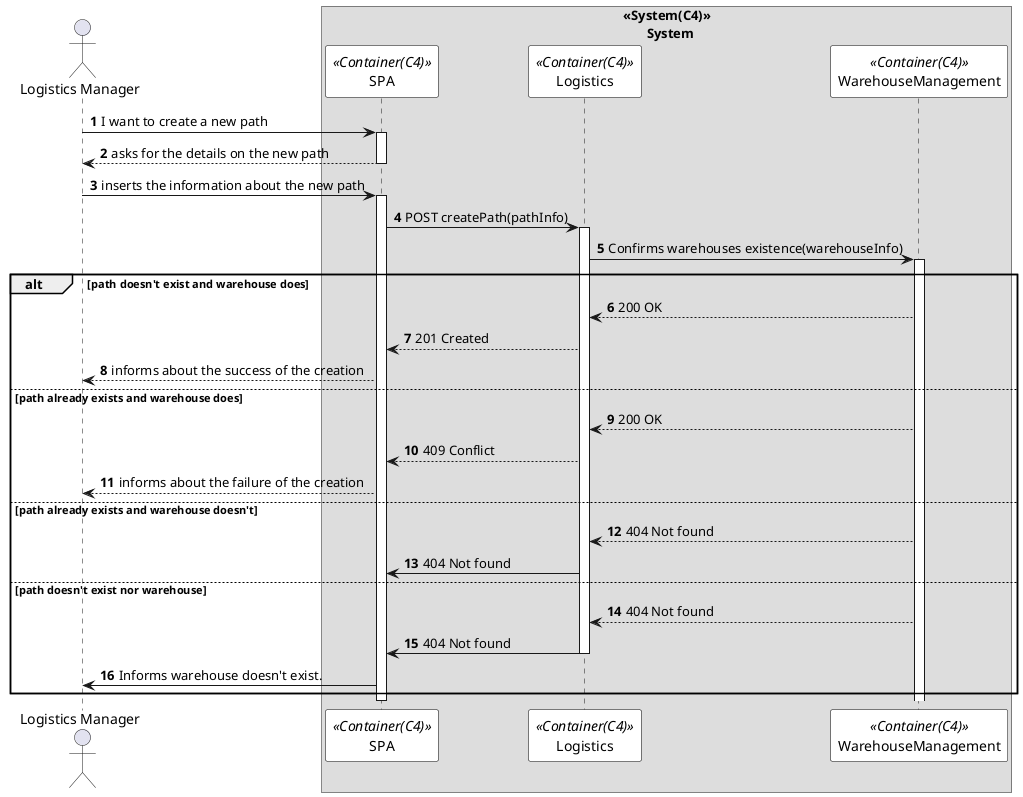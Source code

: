 @startuml createPathSD
autonumber

skinparam sequence {
ParticipantBorderColor black
ParticipantBackgroundColor white
}

actor "Logistics Manager" as manager


box "<<System(C4)>>\n       System"
participant SPA as  SPA <<Container(C4)>>
participant Logistics as  Logistics <<Container(C4)>>
participant WarehouseManagement as WarehouseManagement << Container(C4)>>



manager -> SPA: I want to create a new path
activate SPA

SPA --> manager: asks for the details on the new path
deactivate SPA

manager -> SPA: inserts the information about the new path
activate SPA

SPA -> Logistics: POST createPath(pathInfo)
activate Logistics


Logistics -> WarehouseManagement: Confirms warehouses existence(warehouseInfo)
activate WarehouseManagement



alt path doesn't exist and warehouse does
WarehouseManagement --> Logistics: 200 OK
Logistics --> SPA: 201 Created
SPA --> manager: informs about the success of the creation


else path already exists and warehouse does 
WarehouseManagement --> Logistics: 200 OK
Logistics --> SPA: 409 Conflict
SPA --> manager: informs about the failure of the creation

else path already exists and warehouse doesn't
WarehouseManagement --> Logistics: 404 Not found
Logistics -> SPA : 404 Not found 

else path doesn't exist nor warehouse
WarehouseManagement --> Logistics: 404 Not found
Logistics -> SPA : 404 Not found 
deactivate Logistics
SPA-> manager: Informs warehouse doesn't exist.

end

deactivate SPA
deactivate manager

@enduml
